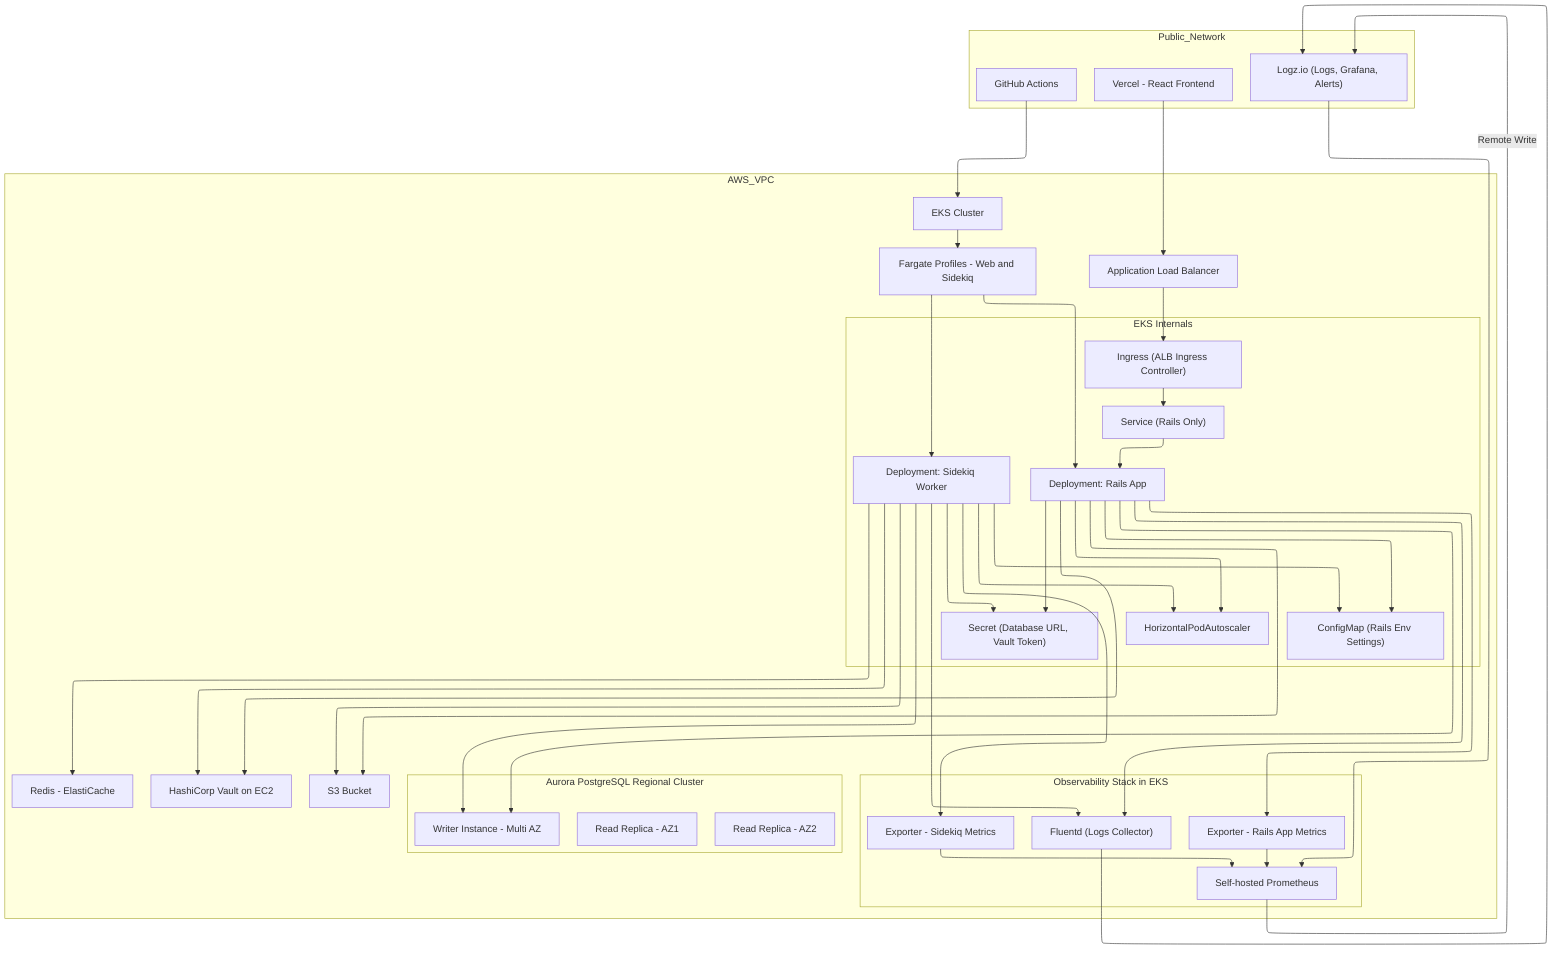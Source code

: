 ---
config:
  layout: elk
---
flowchart TD
  subgraph Public_Network["Public_Network"]
    gh["GitHub Actions"]
    vercel["Vercel - React Frontend"]
    logzio["Logz.io (Logs, Grafana, Alerts)"]
  end

  subgraph aurora_cluster["Aurora PostgreSQL Regional Cluster"]
    aurora_writer["Writer Instance - Multi AZ"]
    aurora_reader1["Read Replica - AZ1"]
    aurora_reader2["Read Replica - AZ2"]
  end

  subgraph Observability["Observability Stack in EKS"]
    prometheus["Self-hosted Prometheus"]
    fluentd["Fluentd (Logs Collector)"]
    exporter_web["Exporter - Rails App Metrics"]
    exporter_sidekiq["Exporter - Sidekiq Metrics"]
  end

  subgraph EKS_Internal["EKS Internals"]
    ingress["Ingress (ALB Ingress Controller)"]
    rails["Deployment: Rails App"]
    sidekiq["Deployment: Sidekiq Worker"]
    configmap["ConfigMap (Rails Env Settings)"]
    secret["Secret (Database URL, Vault Token)"]
    hpa["HorizontalPodAutoscaler"]
    service["Service (Rails Only)"]
  end

  subgraph AWS_VPC["AWS_VPC"]
    alb["Application Load Balancer"]
    eks["EKS Cluster"]
    fargate["Fargate Profiles - Web and Sidekiq"]
    vault["HashiCorp Vault on EC2"]
    redis["Redis - ElastiCache"]
    aurora_cluster
    s3["S3 Bucket"]
    Observability
    EKS_Internal
  end

  gh --> eks
  vercel --> alb
  alb --> ingress
  ingress --> service
  service --> rails
  eks --> fargate
  fargate --> rails & sidekiq
  rails --> configmap & secret & hpa
  sidekiq --> configmap & secret & hpa
  rails --> aurora_writer & s3 & vault
  sidekiq --> aurora_writer & s3 & vault & redis

  rails --> exporter_web --> prometheus
  sidekiq --> exporter_sidekiq --> prometheus
  rails --> fluentd
  sidekiq --> fluentd
  fluentd --> logzio
  prometheus -->|Remote Write| logzio
  logzio --> prometheus
